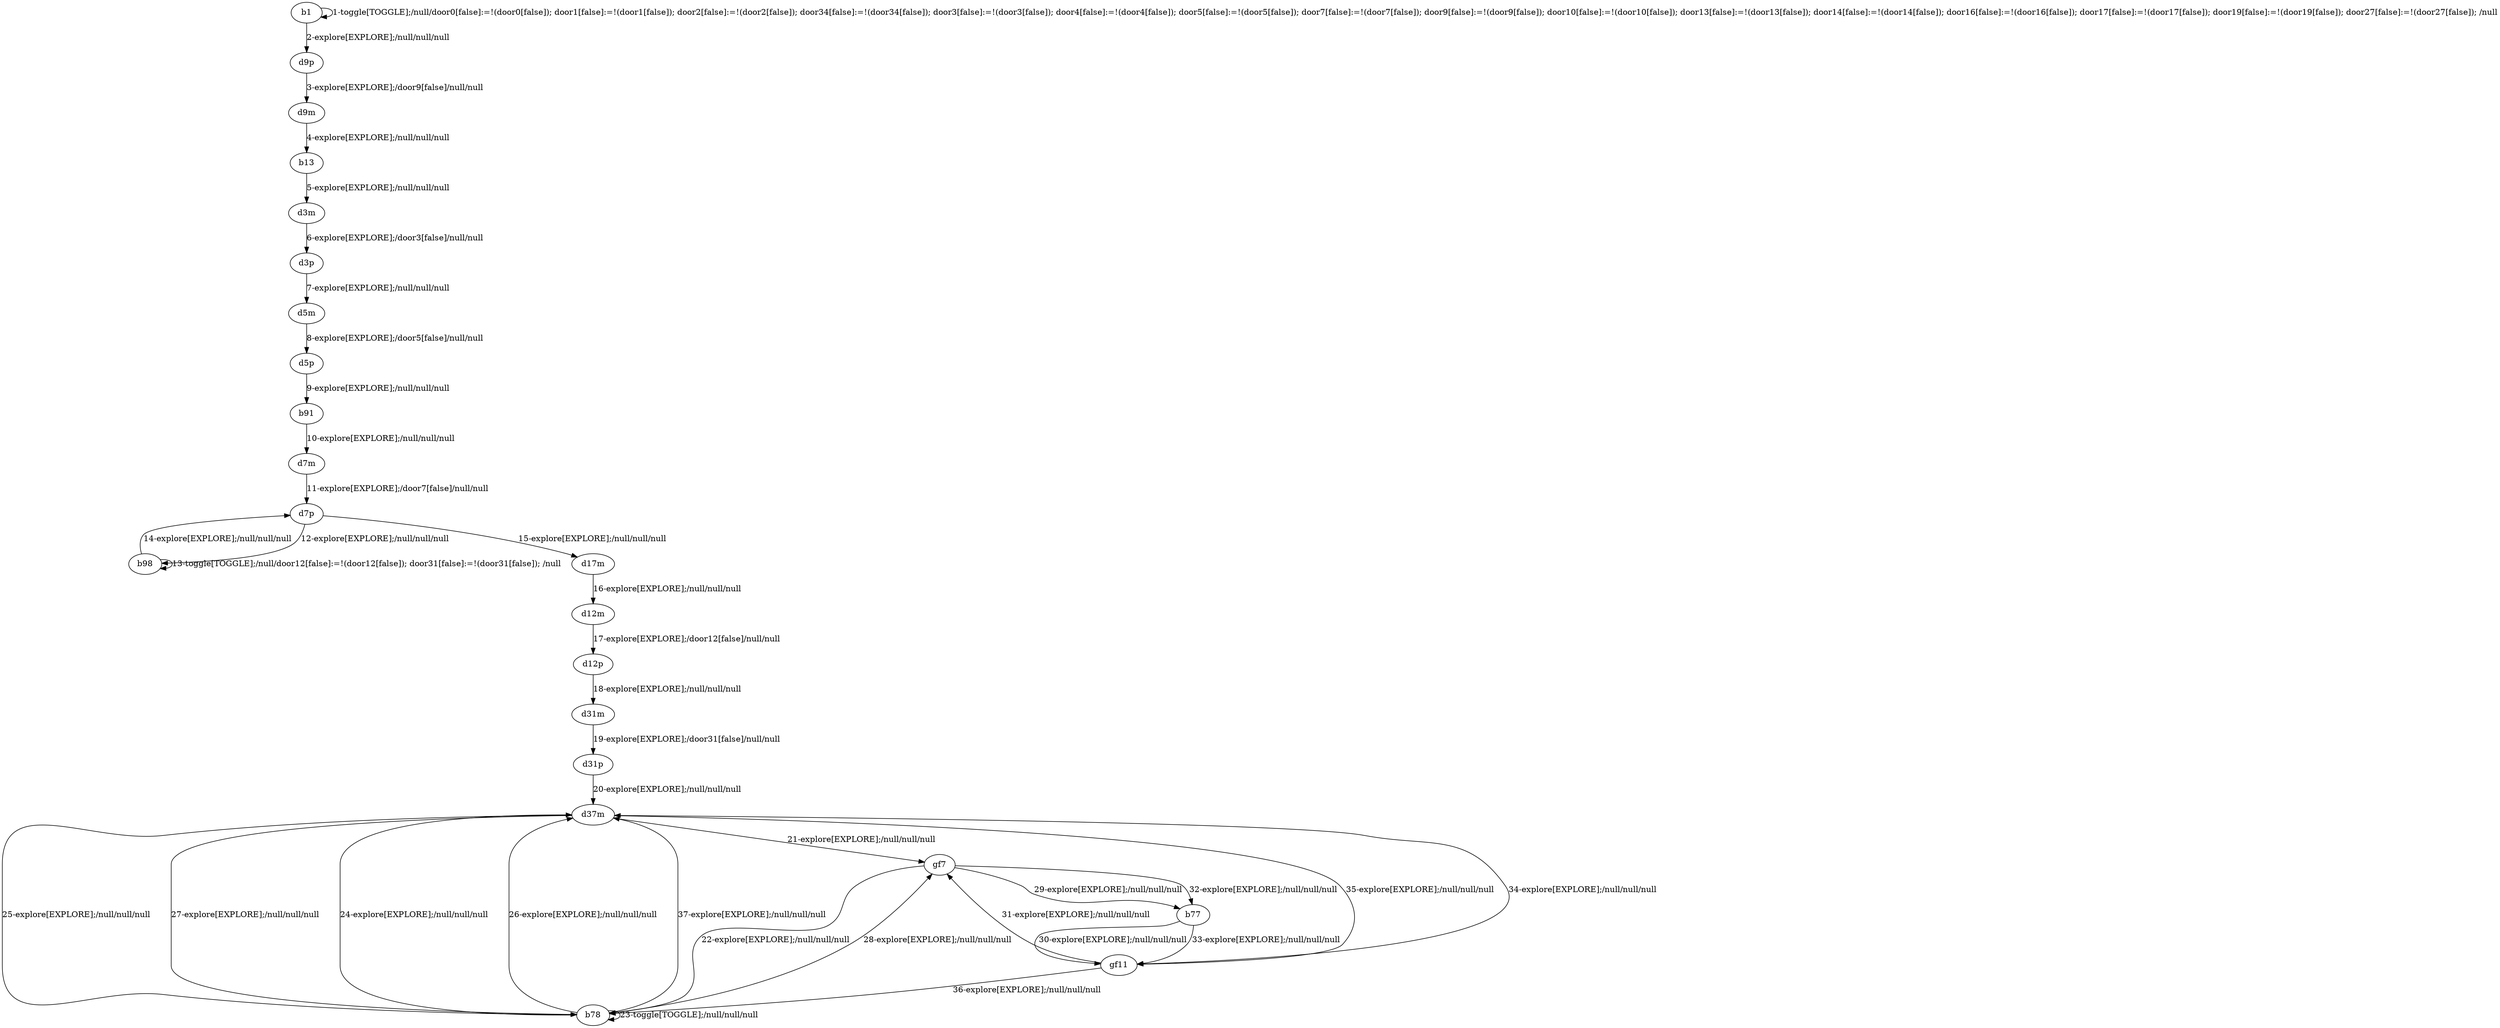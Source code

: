 # Total number of goals covered by this test: 1
# gf11 --> b78

digraph g {
"b1" -> "b1" [label = "1-toggle[TOGGLE];/null/door0[false]:=!(door0[false]); door1[false]:=!(door1[false]); door2[false]:=!(door2[false]); door34[false]:=!(door34[false]); door3[false]:=!(door3[false]); door4[false]:=!(door4[false]); door5[false]:=!(door5[false]); door7[false]:=!(door7[false]); door9[false]:=!(door9[false]); door10[false]:=!(door10[false]); door13[false]:=!(door13[false]); door14[false]:=!(door14[false]); door16[false]:=!(door16[false]); door17[false]:=!(door17[false]); door19[false]:=!(door19[false]); door27[false]:=!(door27[false]); /null"];
"b1" -> "d9p" [label = "2-explore[EXPLORE];/null/null/null"];
"d9p" -> "d9m" [label = "3-explore[EXPLORE];/door9[false]/null/null"];
"d9m" -> "b13" [label = "4-explore[EXPLORE];/null/null/null"];
"b13" -> "d3m" [label = "5-explore[EXPLORE];/null/null/null"];
"d3m" -> "d3p" [label = "6-explore[EXPLORE];/door3[false]/null/null"];
"d3p" -> "d5m" [label = "7-explore[EXPLORE];/null/null/null"];
"d5m" -> "d5p" [label = "8-explore[EXPLORE];/door5[false]/null/null"];
"d5p" -> "b91" [label = "9-explore[EXPLORE];/null/null/null"];
"b91" -> "d7m" [label = "10-explore[EXPLORE];/null/null/null"];
"d7m" -> "d7p" [label = "11-explore[EXPLORE];/door7[false]/null/null"];
"d7p" -> "b98" [label = "12-explore[EXPLORE];/null/null/null"];
"b98" -> "b98" [label = "13-toggle[TOGGLE];/null/door12[false]:=!(door12[false]); door31[false]:=!(door31[false]); /null"];
"b98" -> "d7p" [label = "14-explore[EXPLORE];/null/null/null"];
"d7p" -> "d17m" [label = "15-explore[EXPLORE];/null/null/null"];
"d17m" -> "d12m" [label = "16-explore[EXPLORE];/null/null/null"];
"d12m" -> "d12p" [label = "17-explore[EXPLORE];/door12[false]/null/null"];
"d12p" -> "d31m" [label = "18-explore[EXPLORE];/null/null/null"];
"d31m" -> "d31p" [label = "19-explore[EXPLORE];/door31[false]/null/null"];
"d31p" -> "d37m" [label = "20-explore[EXPLORE];/null/null/null"];
"d37m" -> "gf7" [label = "21-explore[EXPLORE];/null/null/null"];
"gf7" -> "b78" [label = "22-explore[EXPLORE];/null/null/null"];
"b78" -> "b78" [label = "23-toggle[TOGGLE];/null/null/null"];
"b78" -> "d37m" [label = "24-explore[EXPLORE];/null/null/null"];
"d37m" -> "b78" [label = "25-explore[EXPLORE];/null/null/null"];
"b78" -> "d37m" [label = "26-explore[EXPLORE];/null/null/null"];
"d37m" -> "b78" [label = "27-explore[EXPLORE];/null/null/null"];
"b78" -> "gf7" [label = "28-explore[EXPLORE];/null/null/null"];
"gf7" -> "b77" [label = "29-explore[EXPLORE];/null/null/null"];
"b77" -> "gf11" [label = "30-explore[EXPLORE];/null/null/null"];
"gf11" -> "gf7" [label = "31-explore[EXPLORE];/null/null/null"];
"gf7" -> "b77" [label = "32-explore[EXPLORE];/null/null/null"];
"b77" -> "gf11" [label = "33-explore[EXPLORE];/null/null/null"];
"gf11" -> "d37m" [label = "34-explore[EXPLORE];/null/null/null"];
"d37m" -> "gf11" [label = "35-explore[EXPLORE];/null/null/null"];
"gf11" -> "b78" [label = "36-explore[EXPLORE];/null/null/null"];
"b78" -> "d37m" [label = "37-explore[EXPLORE];/null/null/null"];
}
